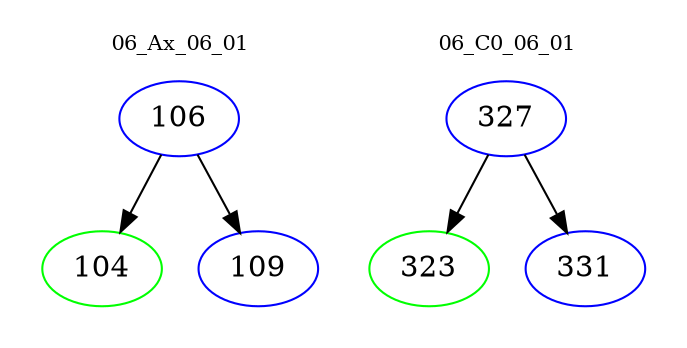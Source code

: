 digraph{
subgraph cluster_0 {
color = white
label = "06_Ax_06_01";
fontsize=10;
T0_106 [label="106", color="blue"]
T0_106 -> T0_104 [color="black"]
T0_104 [label="104", color="green"]
T0_106 -> T0_109 [color="black"]
T0_109 [label="109", color="blue"]
}
subgraph cluster_1 {
color = white
label = "06_C0_06_01";
fontsize=10;
T1_327 [label="327", color="blue"]
T1_327 -> T1_323 [color="black"]
T1_323 [label="323", color="green"]
T1_327 -> T1_331 [color="black"]
T1_331 [label="331", color="blue"]
}
}
